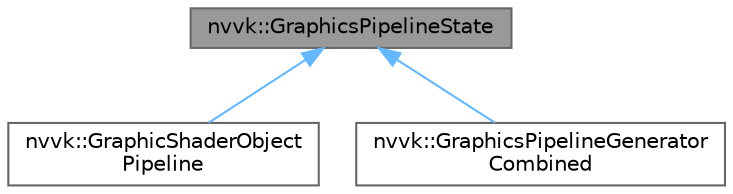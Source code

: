 digraph "nvvk::GraphicsPipelineState"
{
 // LATEX_PDF_SIZE
  bgcolor="transparent";
  edge [fontname=Helvetica,fontsize=10,labelfontname=Helvetica,labelfontsize=10];
  node [fontname=Helvetica,fontsize=10,shape=box,height=0.2,width=0.4];
  Node1 [id="Node000001",label="nvvk::GraphicsPipelineState",height=0.2,width=0.4,color="gray40", fillcolor="grey60", style="filled", fontcolor="black",tooltip=" "];
  Node1 -> Node2 [id="edge1_Node000001_Node000002",dir="back",color="steelblue1",style="solid",tooltip=" "];
  Node2 [id="Node000002",label="nvvk::GraphicShaderObject\lPipeline",height=0.2,width=0.4,color="gray40", fillcolor="white", style="filled",URL="$structnvvk_1_1_graphic_shader_object_pipeline.html",tooltip=" "];
  Node1 -> Node3 [id="edge2_Node000001_Node000003",dir="back",color="steelblue1",style="solid",tooltip=" "];
  Node3 [id="Node000003",label="nvvk::GraphicsPipelineGenerator\lCombined",height=0.2,width=0.4,color="gray40", fillcolor="white", style="filled",URL="$structnvvk_1_1_graphics_pipeline_generator_combined.html",tooltip=" "];
}
